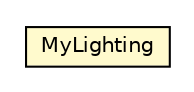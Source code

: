 #!/usr/local/bin/dot
#
# Class diagram 
# Generated by UMLGraph version R5_6-24-gf6e263 (http://www.umlgraph.org/)
#

digraph G {
	edge [fontname="Helvetica",fontsize=10,labelfontname="Helvetica",labelfontsize=10];
	node [fontname="Helvetica",fontsize=10,shape=plaintext];
	nodesep=0.25;
	ranksep=0.5;
	// org.universAAL.samples.lighting.server.unit_impl.MyLighting
	c5920464 [label=<<table title="org.universAAL.samples.lighting.server.unit_impl.MyLighting" border="0" cellborder="1" cellspacing="0" cellpadding="2" port="p" bgcolor="lemonChiffon" href="./MyLighting.html">
		<tr><td><table border="0" cellspacing="0" cellpadding="1">
<tr><td align="center" balign="center"> MyLighting </td></tr>
		</table></td></tr>
		</table>>, URL="./MyLighting.html", fontname="Helvetica", fontcolor="black", fontsize=10.0];
}

